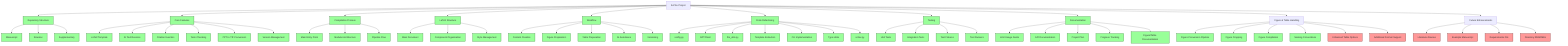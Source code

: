 graph TD
    A[SciTex Project] --> B[Repository Structure]
    A --> C[Core Features]
    A --> D[Compilation Process]
    A --> E[LaTeX Structure]
    A --> F[Workflow]
    A --> G[Code Refactoring]
    A --> H[Testing]
    A --> I[Documentation]
    A --> J[Figure & Table Handling]
    A --> K[Future Enhancements]
    
    %% Repository Structure
    B --> B1[Manuscript]
    B --> B2[Revision]
    B --> B3[Supplementary]
    
    %% Core Features
    C --> C1[LaTeX Template]
    C --> C2[AI Text Revision]
    C --> C3[Citation Insertion]
    C --> C4[Term Checking]
    C --> C5[PPT to TIF Conversion]
    C --> C6[Version Management]
    
    %% Compilation Process
    D --> D1[Main Entry Point]
    D --> D2[Modular Architecture]
    D --> D3[Pipeline Flow]
    
    %% LaTeX Structure
    E --> E1[Main Document]
    E --> E2[Component Organization]
    E --> E3[Style Management]
    
    %% Workflow
    F --> F1[Content Creation]
    F --> F2[Figure Preparation]
    F --> F3[Table Preparation]
    F --> F4[AI Assistance]
    F --> F5[Versioning]
    
    %% Code Refactoring
    G --> G1[config.py]
    G --> G2[GPTClient]
    G --> G3[file_utils.py]
    G --> G4[Template Extraction]
    G --> G5[CLI Implementation]
    G --> G6[Type Hints]
    G --> G7[scitex.py]
    
    %% Testing
    H --> H1[Unit Tests]
    H --> H2[Integration Tests]
    H --> H3[Test Fixtures]
    H --> H4[Test Runners]
    
    %% Documentation
    I --> I1[LLM Usage Guide]
    I --> I2[API Documentation]
    I --> I3[Project Plan]
    I --> I4[Progress Tracking]
    I --> I5[Figure/Table Documentation]
    
    %% Figure & Table Handling
    J --> J1[Figure Conversion Pipeline]
    J --> J2[Figure Cropping]
    J --> J3[Figure Compilation]
    J --> J4[Naming Conventions]
    J --> J5[Enhanced Table Options]
    J --> J6[Additional Format Support]
    
    %% Future Enhancements
    K --> K1[Literature Review]
    K --> K2[Example Manuscript]
    K --> K3[Requirements File]
    K --> K4[Directory READMEs]
    
    %% Styling
    classDef complete fill:#9f9,stroke:#484,stroke-width:2px;
    classDef inProgress fill:#ff9,stroke:#484,stroke-width:2px;
    classDef pending fill:#f99,stroke:#844,stroke-width:2px;
    
    %% Mark nodes as complete
    class B,B1,B2,B3,C,C1,C2,C3,C4,C5,C6,D,D1,D2,D3,E,E1,E2,E3,F,F1,F2,F3,F4,F5,G,G1,G2,G3,G4,G5,G6,G7,H,H1,H2,H3,H4,I,I1,I2,I3,I4,I5,J1,J2,J3,J4 complete;
    %% Mark nodes as in progress
    
    %% Mark nodes as pending
    class J5,J6,K1,K2,K3,K4 pending;